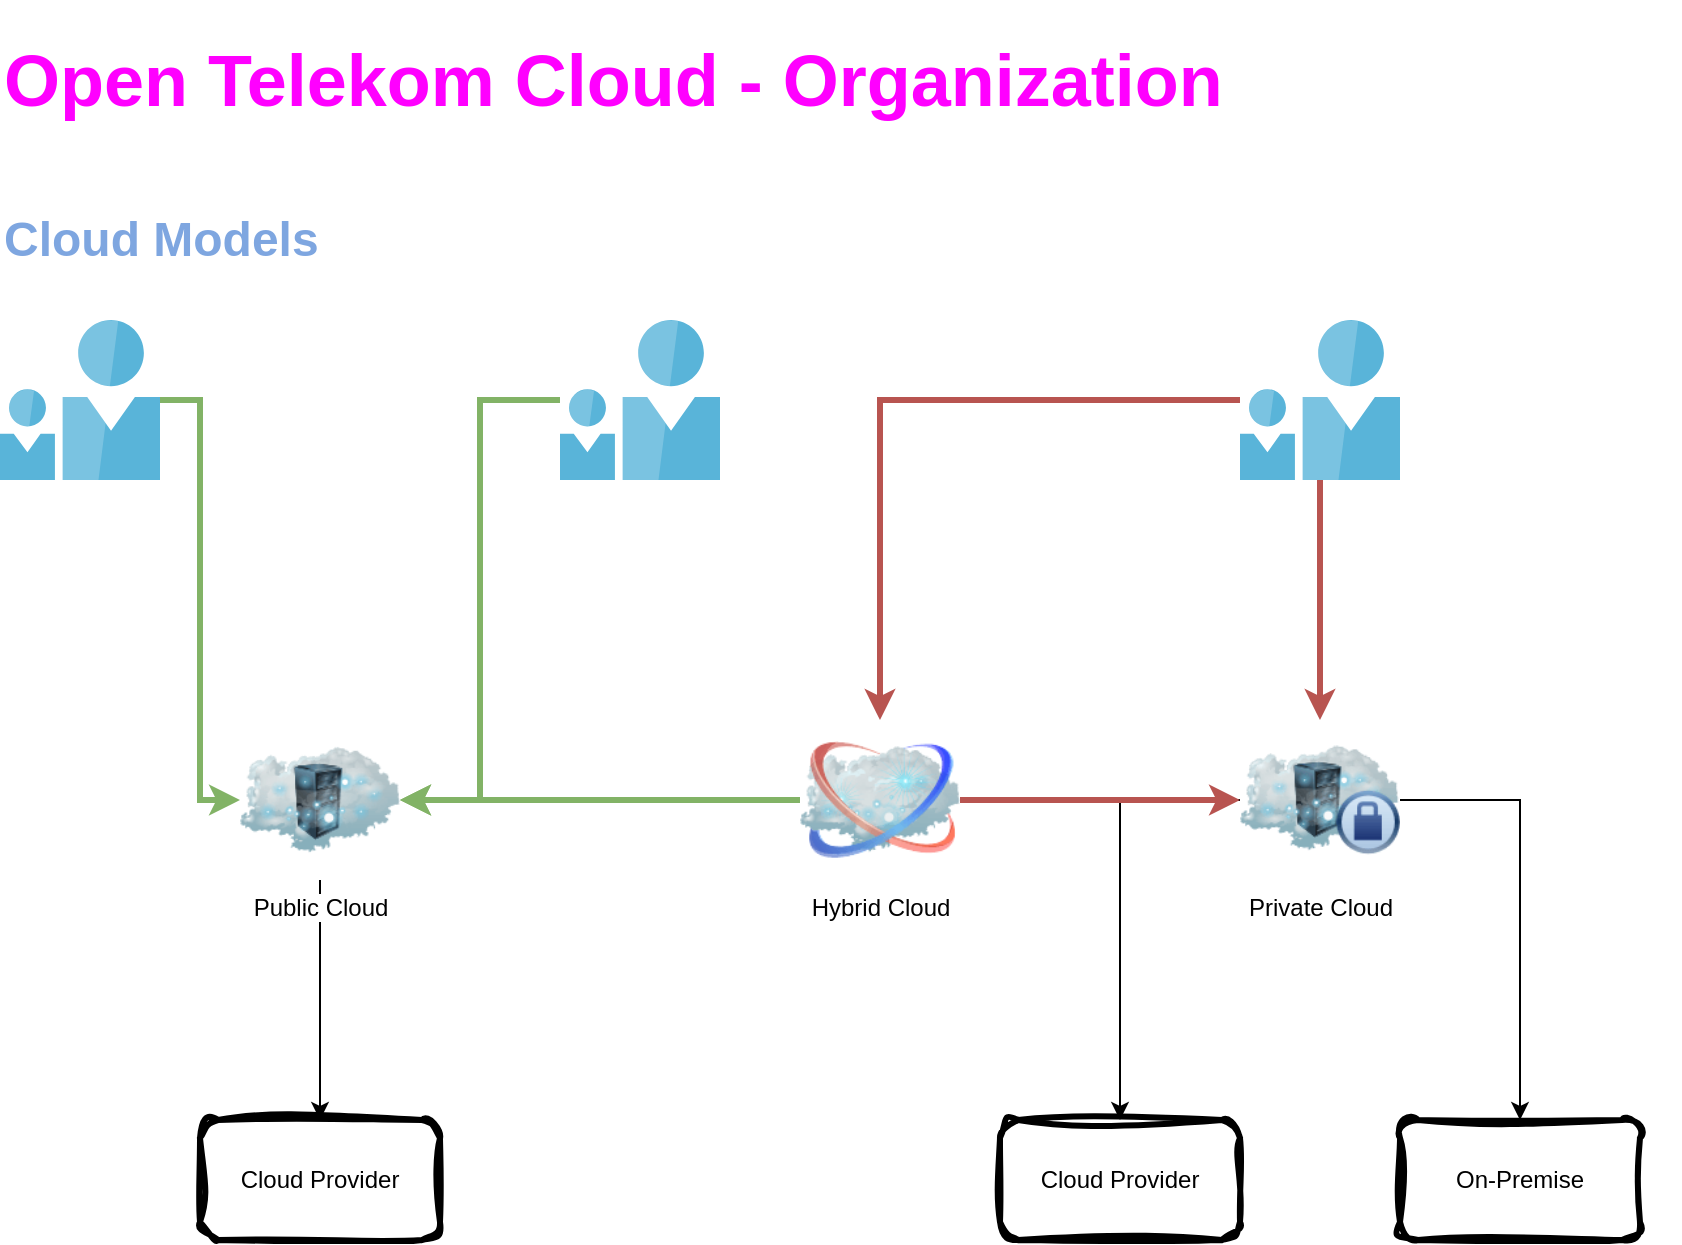 <mxfile version="24.4.4" type="github" pages="2">
  <diagram name="Cloud Models" id="_sWmO80KWCyJil2Q307q">
    <mxGraphModel dx="984" dy="695" grid="1" gridSize="10" guides="1" tooltips="1" connect="1" arrows="1" fold="1" page="1" pageScale="1" pageWidth="3300" pageHeight="4681" math="0" shadow="0">
      <root>
        <mxCell id="0" />
        <mxCell id="1" parent="0" />
        <mxCell id="9Xscl2HZq7r5XEgvBZDw-1" value="Open Telekom Cloud - Organization" style="text;html=1;align=left;verticalAlign=middle;whiteSpace=wrap;rounded=0;fontStyle=1;fontSize=36;fontColor=#FF00FF;" vertex="1" parent="1">
          <mxGeometry x="80" y="80" width="840" height="80" as="geometry" />
        </mxCell>
        <mxCell id="9Xscl2HZq7r5XEgvBZDw-8" style="edgeStyle=orthogonalEdgeStyle;rounded=0;orthogonalLoop=1;jettySize=auto;html=1;entryX=0;entryY=0.5;entryDx=0;entryDy=0;strokeWidth=3;fillColor=#d5e8d4;strokeColor=#82b366;" edge="1" parent="1" source="9Xscl2HZq7r5XEgvBZDw-3" target="9Xscl2HZq7r5XEgvBZDw-4">
          <mxGeometry relative="1" as="geometry" />
        </mxCell>
        <mxCell id="9Xscl2HZq7r5XEgvBZDw-3" value="" style="image;sketch=0;aspect=fixed;html=1;points=[];align=center;fontSize=12;image=img/lib/mscae/Two_User_Icon.svg;" vertex="1" parent="1">
          <mxGeometry x="80" y="240" width="80" height="80" as="geometry" />
        </mxCell>
        <mxCell id="9Xscl2HZq7r5XEgvBZDw-19" style="edgeStyle=orthogonalEdgeStyle;rounded=0;orthogonalLoop=1;jettySize=auto;html=1;exitX=0.5;exitY=1;exitDx=0;exitDy=0;" edge="1" parent="1" source="9Xscl2HZq7r5XEgvBZDw-4" target="9Xscl2HZq7r5XEgvBZDw-12">
          <mxGeometry relative="1" as="geometry" />
        </mxCell>
        <mxCell id="9Xscl2HZq7r5XEgvBZDw-4" value="Public Cloud" style="image;html=1;image=img/lib/clip_art/networking/Cloud_Rack_128x128.png" vertex="1" parent="1">
          <mxGeometry x="200" y="440" width="80" height="80" as="geometry" />
        </mxCell>
        <mxCell id="9Xscl2HZq7r5XEgvBZDw-9" style="edgeStyle=orthogonalEdgeStyle;rounded=0;orthogonalLoop=1;jettySize=auto;html=1;entryX=1;entryY=0.5;entryDx=0;entryDy=0;strokeWidth=3;fillColor=#d5e8d4;strokeColor=#82b366;" edge="1" parent="1" source="9Xscl2HZq7r5XEgvBZDw-5" target="9Xscl2HZq7r5XEgvBZDw-4">
          <mxGeometry relative="1" as="geometry" />
        </mxCell>
        <mxCell id="9Xscl2HZq7r5XEgvBZDw-5" value="" style="image;sketch=0;aspect=fixed;html=1;points=[];align=center;fontSize=12;image=img/lib/mscae/Two_User_Icon.svg;" vertex="1" parent="1">
          <mxGeometry x="360" y="240" width="80" height="80" as="geometry" />
        </mxCell>
        <mxCell id="9Xscl2HZq7r5XEgvBZDw-10" style="edgeStyle=orthogonalEdgeStyle;rounded=0;orthogonalLoop=1;jettySize=auto;html=1;strokeWidth=3;fillColor=#f8cecc;strokeColor=#b85450;" edge="1" parent="1" source="9Xscl2HZq7r5XEgvBZDw-6" target="9Xscl2HZq7r5XEgvBZDw-7">
          <mxGeometry relative="1" as="geometry" />
        </mxCell>
        <mxCell id="9Xscl2HZq7r5XEgvBZDw-23" style="edgeStyle=orthogonalEdgeStyle;rounded=0;orthogonalLoop=1;jettySize=auto;html=1;strokeWidth=3;fillColor=#f8cecc;strokeColor=#b85450;" edge="1" parent="1" source="9Xscl2HZq7r5XEgvBZDw-6" target="9Xscl2HZq7r5XEgvBZDw-16">
          <mxGeometry relative="1" as="geometry" />
        </mxCell>
        <mxCell id="9Xscl2HZq7r5XEgvBZDw-6" value="" style="image;sketch=0;aspect=fixed;html=1;points=[];align=center;fontSize=12;image=img/lib/mscae/Two_User_Icon.svg;" vertex="1" parent="1">
          <mxGeometry x="700" y="240" width="80" height="80" as="geometry" />
        </mxCell>
        <mxCell id="9Xscl2HZq7r5XEgvBZDw-14" style="edgeStyle=orthogonalEdgeStyle;rounded=0;orthogonalLoop=1;jettySize=auto;html=1;entryX=0.5;entryY=0;entryDx=0;entryDy=0;exitX=0;exitY=0.5;exitDx=0;exitDy=0;" edge="1" parent="1" source="9Xscl2HZq7r5XEgvBZDw-7" target="9Xscl2HZq7r5XEgvBZDw-13">
          <mxGeometry relative="1" as="geometry" />
        </mxCell>
        <mxCell id="9Xscl2HZq7r5XEgvBZDw-15" style="edgeStyle=orthogonalEdgeStyle;rounded=0;orthogonalLoop=1;jettySize=auto;html=1;entryX=0.5;entryY=0;entryDx=0;entryDy=0;exitX=1;exitY=0.5;exitDx=0;exitDy=0;" edge="1" parent="1" source="9Xscl2HZq7r5XEgvBZDw-7" target="9Xscl2HZq7r5XEgvBZDw-11">
          <mxGeometry relative="1" as="geometry" />
        </mxCell>
        <mxCell id="9Xscl2HZq7r5XEgvBZDw-7" value="Private Cloud" style="image;html=1;image=img/lib/clip_art/networking/Cloud_Rack_Private_128x128.png" vertex="1" parent="1">
          <mxGeometry x="700" y="440" width="80" height="80" as="geometry" />
        </mxCell>
        <mxCell id="9Xscl2HZq7r5XEgvBZDw-11" value="On-Premise" style="rounded=1;whiteSpace=wrap;html=1;glass=0;strokeWidth=3;sketch=1;curveFitting=1;jiggle=2;" vertex="1" parent="1">
          <mxGeometry x="780" y="640" width="120" height="60" as="geometry" />
        </mxCell>
        <mxCell id="9Xscl2HZq7r5XEgvBZDw-12" value="Cloud Provider" style="rounded=1;whiteSpace=wrap;html=1;glass=0;strokeWidth=3;sketch=1;curveFitting=1;jiggle=2;" vertex="1" parent="1">
          <mxGeometry x="180" y="640" width="120" height="60" as="geometry" />
        </mxCell>
        <mxCell id="9Xscl2HZq7r5XEgvBZDw-13" value="Cloud Provider" style="rounded=1;whiteSpace=wrap;html=1;glass=0;strokeWidth=3;sketch=1;curveFitting=1;jiggle=2;" vertex="1" parent="1">
          <mxGeometry x="580" y="640" width="120" height="60" as="geometry" />
        </mxCell>
        <mxCell id="9Xscl2HZq7r5XEgvBZDw-21" style="edgeStyle=orthogonalEdgeStyle;rounded=0;orthogonalLoop=1;jettySize=auto;html=1;entryX=1;entryY=0.5;entryDx=0;entryDy=0;strokeWidth=3;fillColor=#d5e8d4;strokeColor=#82b366;" edge="1" parent="1" source="9Xscl2HZq7r5XEgvBZDw-16" target="9Xscl2HZq7r5XEgvBZDw-4">
          <mxGeometry relative="1" as="geometry" />
        </mxCell>
        <mxCell id="9Xscl2HZq7r5XEgvBZDw-22" style="edgeStyle=orthogonalEdgeStyle;rounded=0;orthogonalLoop=1;jettySize=auto;html=1;exitX=1;exitY=0.5;exitDx=0;exitDy=0;entryX=0;entryY=0.5;entryDx=0;entryDy=0;strokeWidth=3;fillColor=#f8cecc;strokeColor=#b85450;" edge="1" parent="1" source="9Xscl2HZq7r5XEgvBZDw-16" target="9Xscl2HZq7r5XEgvBZDw-7">
          <mxGeometry relative="1" as="geometry" />
        </mxCell>
        <mxCell id="9Xscl2HZq7r5XEgvBZDw-16" value="Hybrid Cloud" style="image;html=1;image=img/lib/clip_art/networking/Cloud_128x128.png" vertex="1" parent="1">
          <mxGeometry x="480" y="440" width="80" height="80" as="geometry" />
        </mxCell>
        <mxCell id="9Xscl2HZq7r5XEgvBZDw-24" value="Cloud Models" style="text;html=1;align=left;verticalAlign=middle;whiteSpace=wrap;rounded=0;fontStyle=1;fontSize=24;fontColor=#7EA6E0;" vertex="1" parent="1">
          <mxGeometry x="80" y="160" width="840" height="80" as="geometry" />
        </mxCell>
      </root>
    </mxGraphModel>
  </diagram>
  <diagram id="TLmJmjZSVQOgRkW6YuzI" name="OpenStack">
    <mxGraphModel dx="984" dy="695" grid="1" gridSize="10" guides="1" tooltips="1" connect="1" arrows="1" fold="1" page="1" pageScale="1" pageWidth="3300" pageHeight="4681" math="0" shadow="0">
      <root>
        <mxCell id="0" />
        <mxCell id="1" parent="0" />
        <mxCell id="bhpv45Bf7qDk_TzRxa4n-1" value="Open Telekom Cloud - Organization" style="text;html=1;align=left;verticalAlign=middle;whiteSpace=wrap;rounded=0;fontStyle=1;fontSize=36;fontColor=#FF00FF;" vertex="1" parent="1">
          <mxGeometry x="80" y="80" width="840" height="80" as="geometry" />
        </mxCell>
        <mxCell id="bhpv45Bf7qDk_TzRxa4n-2" value="Open Stack" style="text;html=1;align=left;verticalAlign=middle;whiteSpace=wrap;rounded=0;fontStyle=1;fontSize=24;fontColor=#7EA6E0;" vertex="1" parent="1">
          <mxGeometry x="80" y="160" width="840" height="80" as="geometry" />
        </mxCell>
        <mxCell id="bhpv45Bf7qDk_TzRxa4n-3" value="Dashboard" style="image;aspect=fixed;html=1;points=[];align=center;fontSize=12;image=img/lib/azure2/general/Dashboard2.svg;" vertex="1" parent="1">
          <mxGeometry x="80" y="480" width="80" height="56.47" as="geometry" />
        </mxCell>
        <mxCell id="bhpv45Bf7qDk_TzRxa4n-8" value="Object Storage" style="outlineConnect=0;dashed=0;verticalLabelPosition=bottom;verticalAlign=top;align=center;html=1;shape=mxgraph.aws3.bucket_with_objects;fillColor=#E05243;gradientColor=none;" vertex="1" parent="1">
          <mxGeometry x="700" y="469.23" width="60" height="61.5" as="geometry" />
        </mxCell>
        <mxCell id="bhpv45Bf7qDk_TzRxa4n-9" value="Image" style="sketch=0;points=[[0,0,0],[0.25,0,0],[0.5,0,0],[0.75,0,0],[1,0,0],[0,1,0],[0.25,1,0],[0.5,1,0],[0.75,1,0],[1,1,0],[0,0.25,0],[0,0.5,0],[0,0.75,0],[1,0.25,0],[1,0.5,0],[1,0.75,0]];outlineConnect=0;fontColor=#232F3E;fillColor=#ED7100;strokeColor=#ffffff;dashed=0;verticalLabelPosition=bottom;verticalAlign=top;align=center;html=1;fontSize=12;fontStyle=0;aspect=fixed;shape=mxgraph.aws4.resourceIcon;resIcon=mxgraph.aws4.ec2_image_builder;" vertex="1" parent="1">
          <mxGeometry x="490" y="469.23" width="78" height="78" as="geometry" />
        </mxCell>
        <mxCell id="bhpv45Bf7qDk_TzRxa4n-10" value="Compute&lt;div&gt;&lt;br&gt;&lt;/div&gt;" style="outlineConnect=0;dashed=0;verticalLabelPosition=bottom;verticalAlign=top;align=center;html=1;shape=mxgraph.aws3.ec2;fillColor=#F58534;gradientColor=none;" vertex="1" parent="1">
          <mxGeometry x="280" y="461.73" width="76.5" height="93" as="geometry" />
        </mxCell>
        <mxCell id="bhpv45Bf7qDk_TzRxa4n-11" value="Identity&lt;div&gt;&lt;br&gt;&lt;/div&gt;" style="outlineConnect=0;dashed=0;verticalLabelPosition=bottom;verticalAlign=top;align=center;html=1;shape=mxgraph.aws3.iam;fillColor=#759C3E;gradientColor=none;" vertex="1" parent="1">
          <mxGeometry x="750" y="940" width="42" height="81" as="geometry" />
        </mxCell>
        <mxCell id="bhpv45Bf7qDk_TzRxa4n-12" value="Block Storage" style="outlineConnect=0;dashed=0;verticalLabelPosition=bottom;verticalAlign=top;align=center;html=1;shape=mxgraph.aws3.bucket_with_objects;fillColor=#E05243;gradientColor=none;" vertex="1" parent="1">
          <mxGeometry x="280" y="730" width="60" height="61.5" as="geometry" />
        </mxCell>
        <mxCell id="bhpv45Bf7qDk_TzRxa4n-13" value="Network" style="outlineConnect=0;dashed=0;verticalLabelPosition=bottom;verticalAlign=top;align=center;html=1;shape=mxgraph.aws3.cloudfront;fillColor=#F58536;gradientColor=none;" vertex="1" parent="1">
          <mxGeometry x="280" y="300" width="76.5" height="93" as="geometry" />
        </mxCell>
      </root>
    </mxGraphModel>
  </diagram>
</mxfile>

